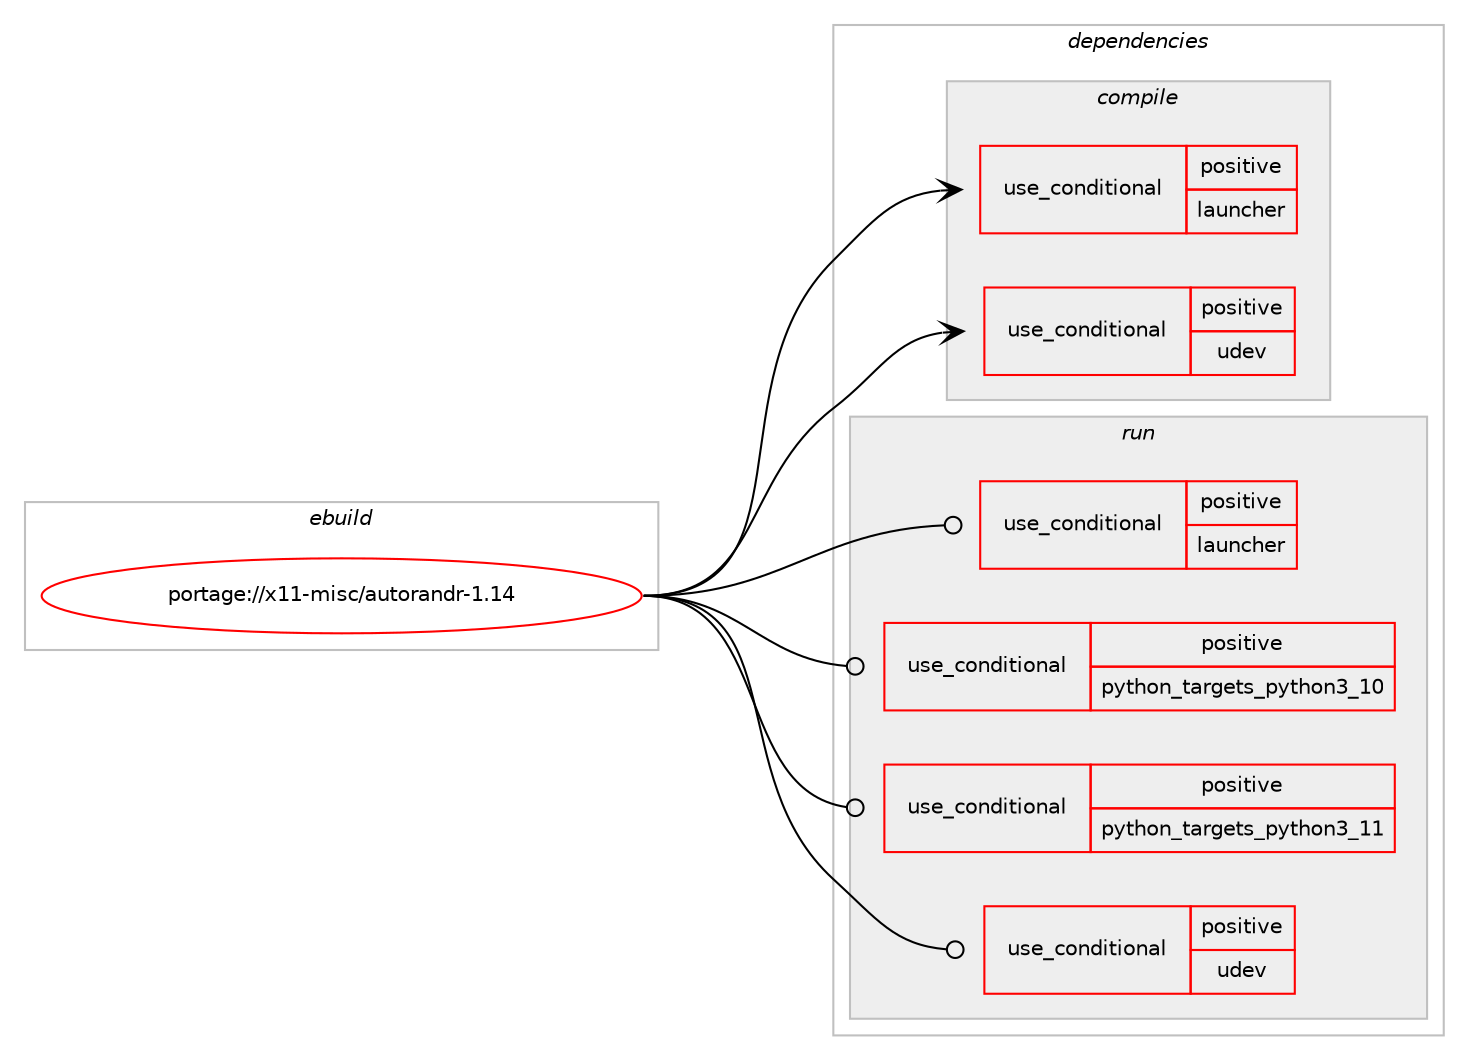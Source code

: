 digraph prolog {

# *************
# Graph options
# *************

newrank=true;
concentrate=true;
compound=true;
graph [rankdir=LR,fontname=Helvetica,fontsize=10,ranksep=1.5];#, ranksep=2.5, nodesep=0.2];
edge  [arrowhead=vee];
node  [fontname=Helvetica,fontsize=10];

# **********
# The ebuild
# **********

subgraph cluster_leftcol {
color=gray;
rank=same;
label=<<i>ebuild</i>>;
id [label="portage://x11-misc/autorandr-1.14", color=red, width=4, href="../x11-misc/autorandr-1.14.svg"];
}

# ****************
# The dependencies
# ****************

subgraph cluster_midcol {
color=gray;
label=<<i>dependencies</i>>;
subgraph cluster_compile {
fillcolor="#eeeeee";
style=filled;
label=<<i>compile</i>>;
subgraph cond119172 {
dependency229314 [label=<<TABLE BORDER="0" CELLBORDER="1" CELLSPACING="0" CELLPADDING="4"><TR><TD ROWSPAN="3" CELLPADDING="10">use_conditional</TD></TR><TR><TD>positive</TD></TR><TR><TD>launcher</TD></TR></TABLE>>, shape=none, color=red];
# *** BEGIN UNKNOWN DEPENDENCY TYPE (TODO) ***
# dependency229314 -> package_dependency(portage://x11-misc/autorandr-1.14,install,no,x11-libs,libxcb,none,[,,],[],[])
# *** END UNKNOWN DEPENDENCY TYPE (TODO) ***

}
id:e -> dependency229314:w [weight=20,style="solid",arrowhead="vee"];
subgraph cond119173 {
dependency229315 [label=<<TABLE BORDER="0" CELLBORDER="1" CELLSPACING="0" CELLPADDING="4"><TR><TD ROWSPAN="3" CELLPADDING="10">use_conditional</TD></TR><TR><TD>positive</TD></TR><TR><TD>udev</TD></TR></TABLE>>, shape=none, color=red];
# *** BEGIN UNKNOWN DEPENDENCY TYPE (TODO) ***
# dependency229315 -> package_dependency(portage://x11-misc/autorandr-1.14,install,no,virtual,udev,none,[,,],[],[])
# *** END UNKNOWN DEPENDENCY TYPE (TODO) ***

}
id:e -> dependency229315:w [weight=20,style="solid",arrowhead="vee"];
# *** BEGIN UNKNOWN DEPENDENCY TYPE (TODO) ***
# id -> package_dependency(portage://x11-misc/autorandr-1.14,install,no,x11-apps,xrandr,none,[,,],[],[])
# *** END UNKNOWN DEPENDENCY TYPE (TODO) ***

}
subgraph cluster_compileandrun {
fillcolor="#eeeeee";
style=filled;
label=<<i>compile and run</i>>;
}
subgraph cluster_run {
fillcolor="#eeeeee";
style=filled;
label=<<i>run</i>>;
subgraph cond119174 {
dependency229316 [label=<<TABLE BORDER="0" CELLBORDER="1" CELLSPACING="0" CELLPADDING="4"><TR><TD ROWSPAN="3" CELLPADDING="10">use_conditional</TD></TR><TR><TD>positive</TD></TR><TR><TD>launcher</TD></TR></TABLE>>, shape=none, color=red];
# *** BEGIN UNKNOWN DEPENDENCY TYPE (TODO) ***
# dependency229316 -> package_dependency(portage://x11-misc/autorandr-1.14,run,no,x11-libs,libxcb,none,[,,],[],[])
# *** END UNKNOWN DEPENDENCY TYPE (TODO) ***

}
id:e -> dependency229316:w [weight=20,style="solid",arrowhead="odot"];
subgraph cond119175 {
dependency229317 [label=<<TABLE BORDER="0" CELLBORDER="1" CELLSPACING="0" CELLPADDING="4"><TR><TD ROWSPAN="3" CELLPADDING="10">use_conditional</TD></TR><TR><TD>positive</TD></TR><TR><TD>python_targets_python3_10</TD></TR></TABLE>>, shape=none, color=red];
# *** BEGIN UNKNOWN DEPENDENCY TYPE (TODO) ***
# dependency229317 -> package_dependency(portage://x11-misc/autorandr-1.14,run,no,dev-lang,python,none,[,,],[slot(3.10)],[])
# *** END UNKNOWN DEPENDENCY TYPE (TODO) ***

}
id:e -> dependency229317:w [weight=20,style="solid",arrowhead="odot"];
subgraph cond119176 {
dependency229318 [label=<<TABLE BORDER="0" CELLBORDER="1" CELLSPACING="0" CELLPADDING="4"><TR><TD ROWSPAN="3" CELLPADDING="10">use_conditional</TD></TR><TR><TD>positive</TD></TR><TR><TD>python_targets_python3_11</TD></TR></TABLE>>, shape=none, color=red];
# *** BEGIN UNKNOWN DEPENDENCY TYPE (TODO) ***
# dependency229318 -> package_dependency(portage://x11-misc/autorandr-1.14,run,no,dev-lang,python,none,[,,],[slot(3.11)],[])
# *** END UNKNOWN DEPENDENCY TYPE (TODO) ***

}
id:e -> dependency229318:w [weight=20,style="solid",arrowhead="odot"];
subgraph cond119177 {
dependency229319 [label=<<TABLE BORDER="0" CELLBORDER="1" CELLSPACING="0" CELLPADDING="4"><TR><TD ROWSPAN="3" CELLPADDING="10">use_conditional</TD></TR><TR><TD>positive</TD></TR><TR><TD>udev</TD></TR></TABLE>>, shape=none, color=red];
# *** BEGIN UNKNOWN DEPENDENCY TYPE (TODO) ***
# dependency229319 -> package_dependency(portage://x11-misc/autorandr-1.14,run,no,virtual,udev,none,[,,],[],[])
# *** END UNKNOWN DEPENDENCY TYPE (TODO) ***

}
id:e -> dependency229319:w [weight=20,style="solid",arrowhead="odot"];
# *** BEGIN UNKNOWN DEPENDENCY TYPE (TODO) ***
# id -> package_dependency(portage://x11-misc/autorandr-1.14,run,no,x11-apps,xrandr,none,[,,],[],[])
# *** END UNKNOWN DEPENDENCY TYPE (TODO) ***

}
}

# **************
# The candidates
# **************

subgraph cluster_choices {
rank=same;
color=gray;
label=<<i>candidates</i>>;

}

}
